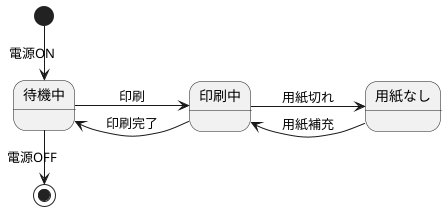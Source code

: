 @startuml プリンタ
left to right direction
[*] -right-> 待機中 : 電源ON
待機中 --> 印刷中 : 印刷
印刷中 --> 用紙なし : 用紙切れ
用紙なし --> 印刷中 : 用紙補充
印刷中 --> 待機中 : 印刷完了
待機中 -right-> [*] : 電源OFF
@enduml